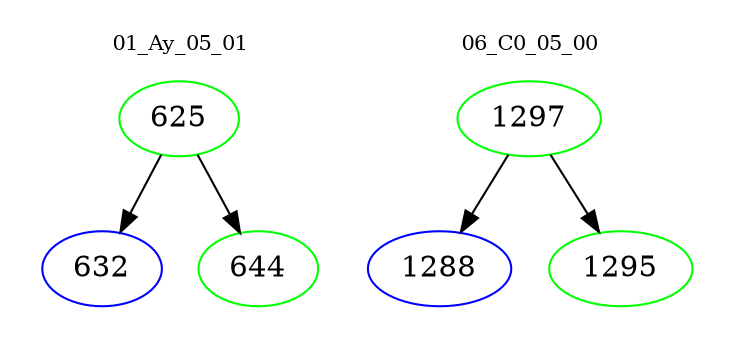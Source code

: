 digraph{
subgraph cluster_0 {
color = white
label = "01_Ay_05_01";
fontsize=10;
T0_625 [label="625", color="green"]
T0_625 -> T0_632 [color="black"]
T0_632 [label="632", color="blue"]
T0_625 -> T0_644 [color="black"]
T0_644 [label="644", color="green"]
}
subgraph cluster_1 {
color = white
label = "06_C0_05_00";
fontsize=10;
T1_1297 [label="1297", color="green"]
T1_1297 -> T1_1288 [color="black"]
T1_1288 [label="1288", color="blue"]
T1_1297 -> T1_1295 [color="black"]
T1_1295 [label="1295", color="green"]
}
}
